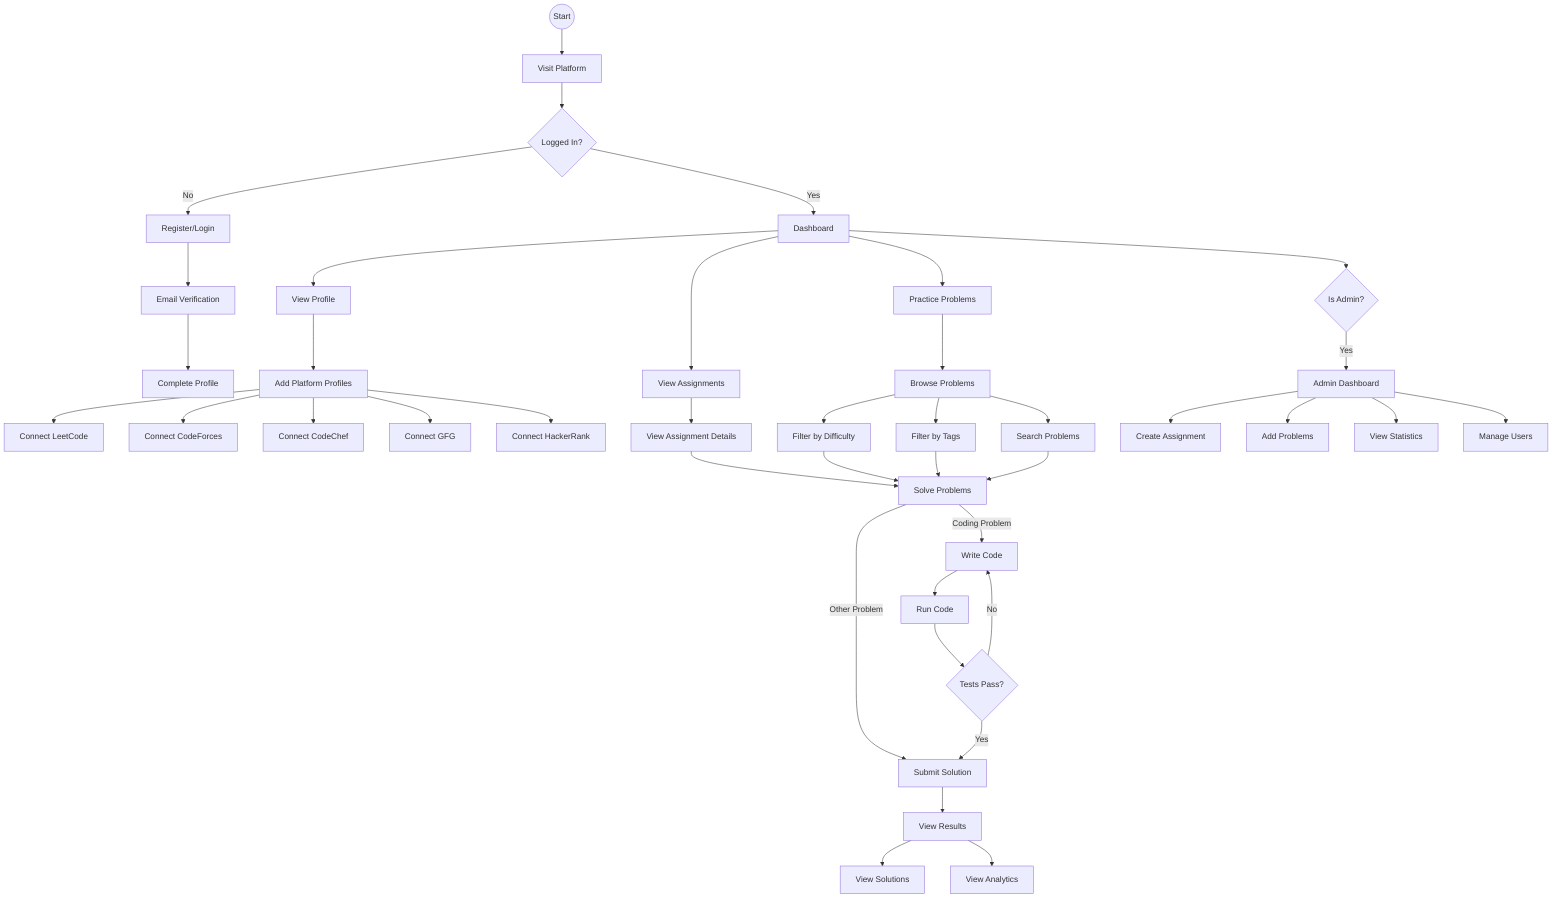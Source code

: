 flowchart TD
    Start((Start)) --> A[Visit Platform]
    
    %% Authentication Flow
    A --> B{Logged In?}
    B -->|No| C[Register/Login]
    C --> D[Email Verification]
    D --> E[Complete Profile]
    
    %% Main Dashboard Flow
    B -->|Yes| F[Dashboard]
    F --> G[View Profile]
    F --> H[View Assignments]
    F --> I[Practice Problems]
    
    %% Profile Management Flow
    G --> J[Add Platform Profiles]
    J --> K[Connect LeetCode]
    J --> L[Connect CodeForces]
    J --> M[Connect CodeChef]
    J --> N[Connect GFG]
    J --> O[Connect HackerRank]
    
    %% Assignment Flow
    H --> P[View Assignment Details]
    P --> Q[Solve Problems]
    Q -->|Coding Problem| R[Write Code]
    Q -->|Other Problem| U
    R --> S[Run Code]
    S --> T{Tests Pass?}
    T -->|No| R
    T -->|Yes| U[Submit Solution]
    
    %% Practice Flow
    I --> V[Browse Problems]
    V --> W[Filter by Difficulty]
    V --> X[Filter by Tags]
    V --> Y[Search Problems]
    W --> Q
    X --> Q
    Y --> Q
    
    %% Admin Flow
    F --> Z{Is Admin?}
    Z -->|Yes| AA[Admin Dashboard]
    AA --> BB[Create Assignment]
    AA --> CC[Add Problems]
    AA --> DD[View Statistics]
    AA --> EE[Manage Users]
    
    %% Submission Flow
    U --> FF[View Results]
    FF --> GG[View Solutions]
    FF --> HH[View Analytics]